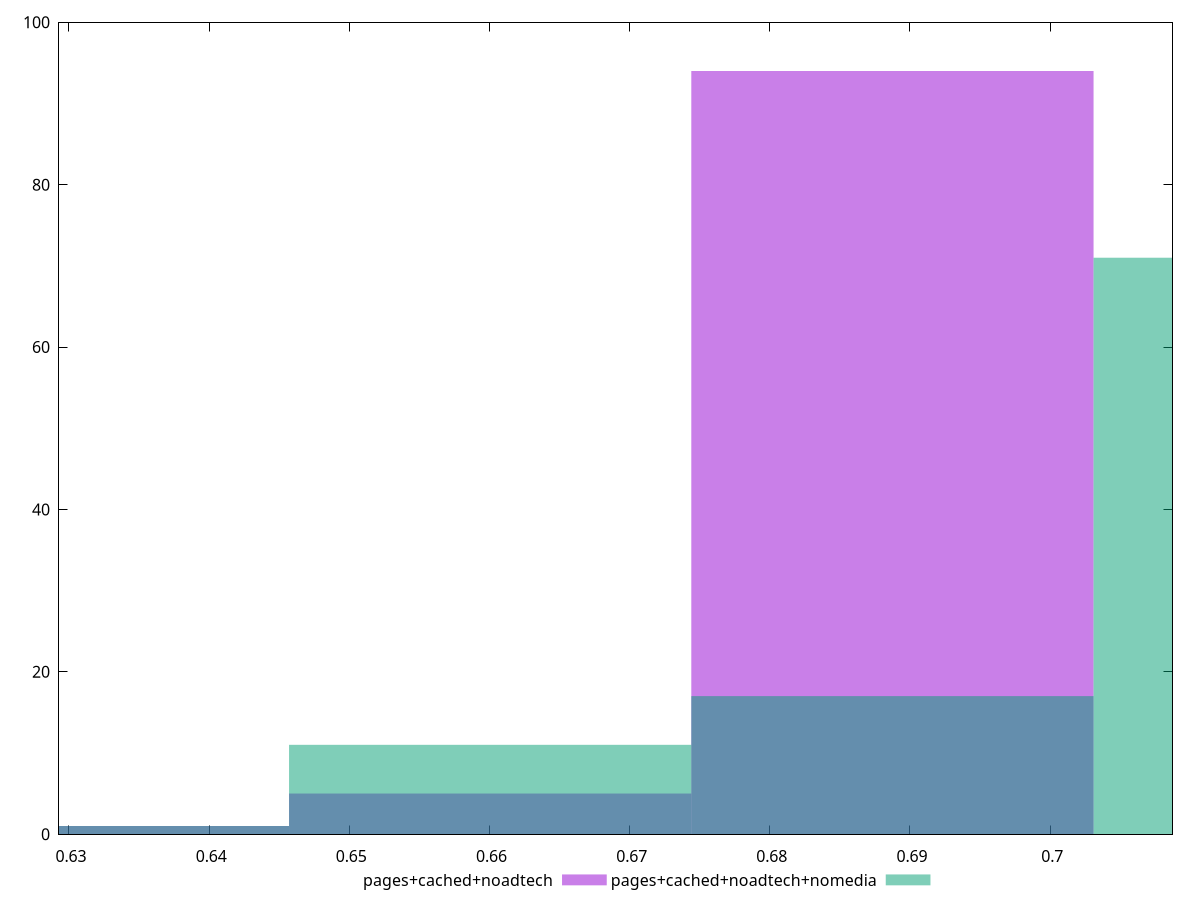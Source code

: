 reset

$pagesCachedNoadtech <<EOF
0.6600501558584191 5
0.6887479887218286 94
0.6313523229950095 1
EOF

$pagesCachedNoadtechNomedia <<EOF
0.6887479887218286 17
0.7174458215852381 71
0.6600501558584191 11
0.6313523229950095 1
EOF

set key outside below
set boxwidth 0.028697832863409524
set xrange [0.6292890093672762:0.7087290002261646]
set yrange [0:100]
set trange [0:100]
set style fill transparent solid 0.5 noborder
set terminal svg size 640, 500 enhanced background rgb 'white'
set output "report_00026_2021-02-22T21:38:55.199Z/meta/pScore/comparison/histogram/2_vs_3.svg"

plot $pagesCachedNoadtech title "pages+cached+noadtech" with boxes, \
     $pagesCachedNoadtechNomedia title "pages+cached+noadtech+nomedia" with boxes

reset
